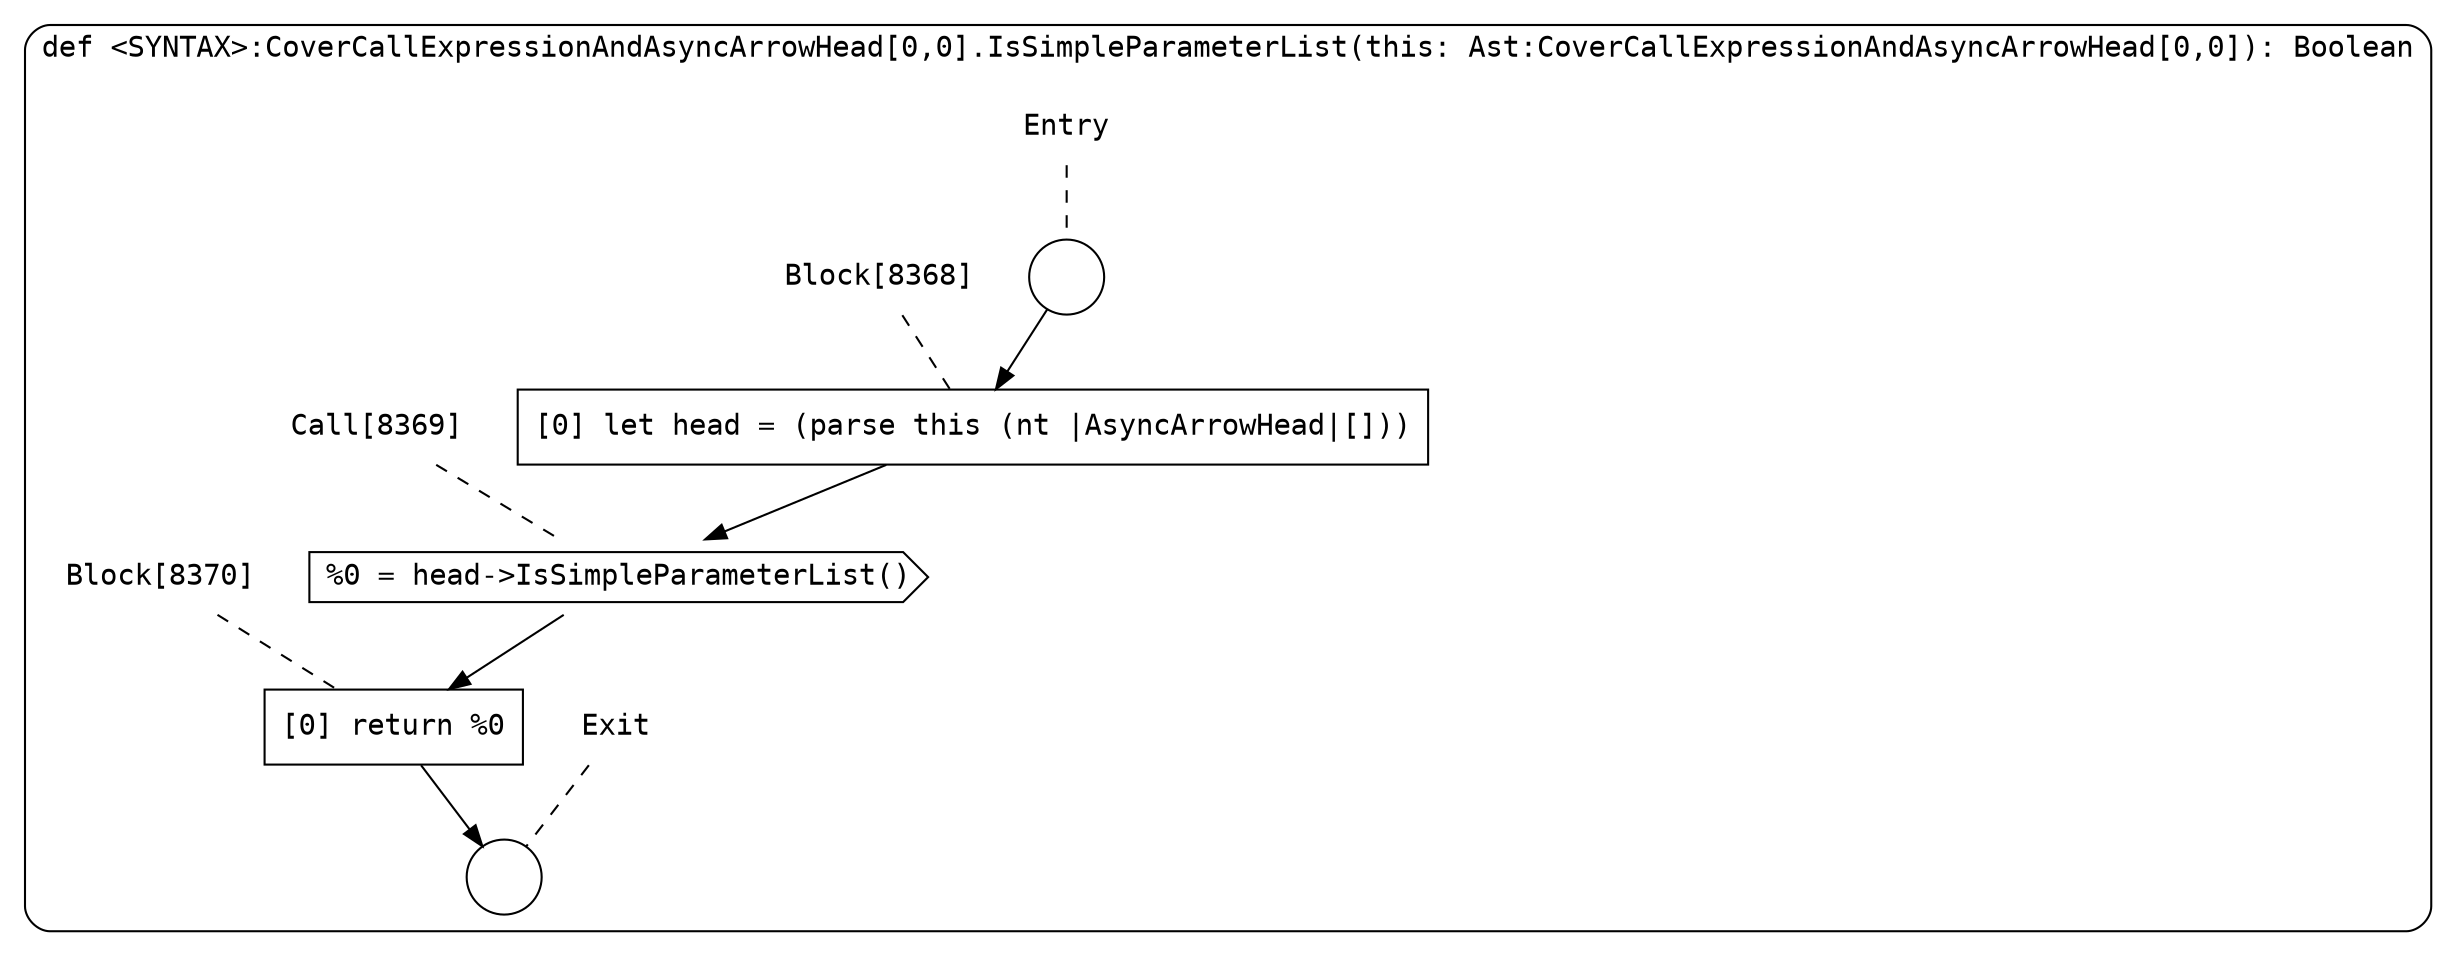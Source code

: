 digraph {
  graph [fontname = "Consolas"]
  node [fontname = "Consolas"]
  edge [fontname = "Consolas"]
  subgraph cluster1549 {
    label = "def <SYNTAX>:CoverCallExpressionAndAsyncArrowHead[0,0].IsSimpleParameterList(this: Ast:CoverCallExpressionAndAsyncArrowHead[0,0]): Boolean"
    style = rounded
    cluster1549_entry_name [shape=none, label=<<font color="black">Entry</font>>]
    cluster1549_entry_name -> cluster1549_entry [arrowhead=none, color="black", style=dashed]
    cluster1549_entry [shape=circle label=" " color="black" fillcolor="white" style=filled]
    cluster1549_entry -> node8368 [color="black"]
    cluster1549_exit_name [shape=none, label=<<font color="black">Exit</font>>]
    cluster1549_exit_name -> cluster1549_exit [arrowhead=none, color="black", style=dashed]
    cluster1549_exit [shape=circle label=" " color="black" fillcolor="white" style=filled]
    node8368_name [shape=none, label=<<font color="black">Block[8368]</font>>]
    node8368_name -> node8368 [arrowhead=none, color="black", style=dashed]
    node8368 [shape=box, label=<<font color="black">[0] let head = (parse this (nt |AsyncArrowHead|[]))<BR ALIGN="LEFT"/></font>> color="black" fillcolor="white", style=filled]
    node8368 -> node8369 [color="black"]
    node8369_name [shape=none, label=<<font color="black">Call[8369]</font>>]
    node8369_name -> node8369 [arrowhead=none, color="black", style=dashed]
    node8369 [shape=cds, label=<<font color="black">%0 = head-&gt;IsSimpleParameterList()</font>> color="black" fillcolor="white", style=filled]
    node8369 -> node8370 [color="black"]
    node8370_name [shape=none, label=<<font color="black">Block[8370]</font>>]
    node8370_name -> node8370 [arrowhead=none, color="black", style=dashed]
    node8370 [shape=box, label=<<font color="black">[0] return %0<BR ALIGN="LEFT"/></font>> color="black" fillcolor="white", style=filled]
    node8370 -> cluster1549_exit [color="black"]
  }
}